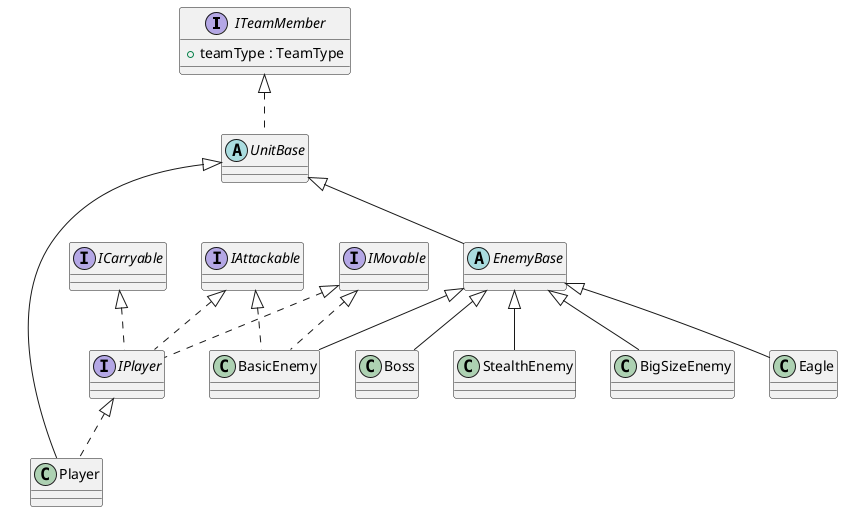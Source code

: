 @startuml SkyAdventure

interface ITeamMember
{
    +teamType : TeamType 
}

interface IMovable
{

}

interface IAttackable
{

}

interface ICarryable
{

}

interface IPlayer
{
}

abstract class UnitBase
{

}

abstract class EnemyBase
{

}

class Player
{

}

class BasicEnemy
{

}

class StealthEnemy
{

}

class BigSizeEnemy
{

}

class Eagle
{

}

class Boss
{

}


ITeamMember <|.. UnitBase
UnitBase <|-- Player
UnitBase <|-- EnemyBase

IMovable <|.. BasicEnemy
IMovable <|.. IPlayer
IAttackable <|.. IPlayer
ICarryable <|.. IPlayer

IPlayer <|.. Player

IAttackable <|.. BasicEnemy

EnemyBase <|-- BasicEnemy


EnemyBase <|-- StealthEnemy
EnemyBase <|-- BigSizeEnemy
EnemyBase <|-- Eagle
EnemyBase <|-- Boss




@enduml